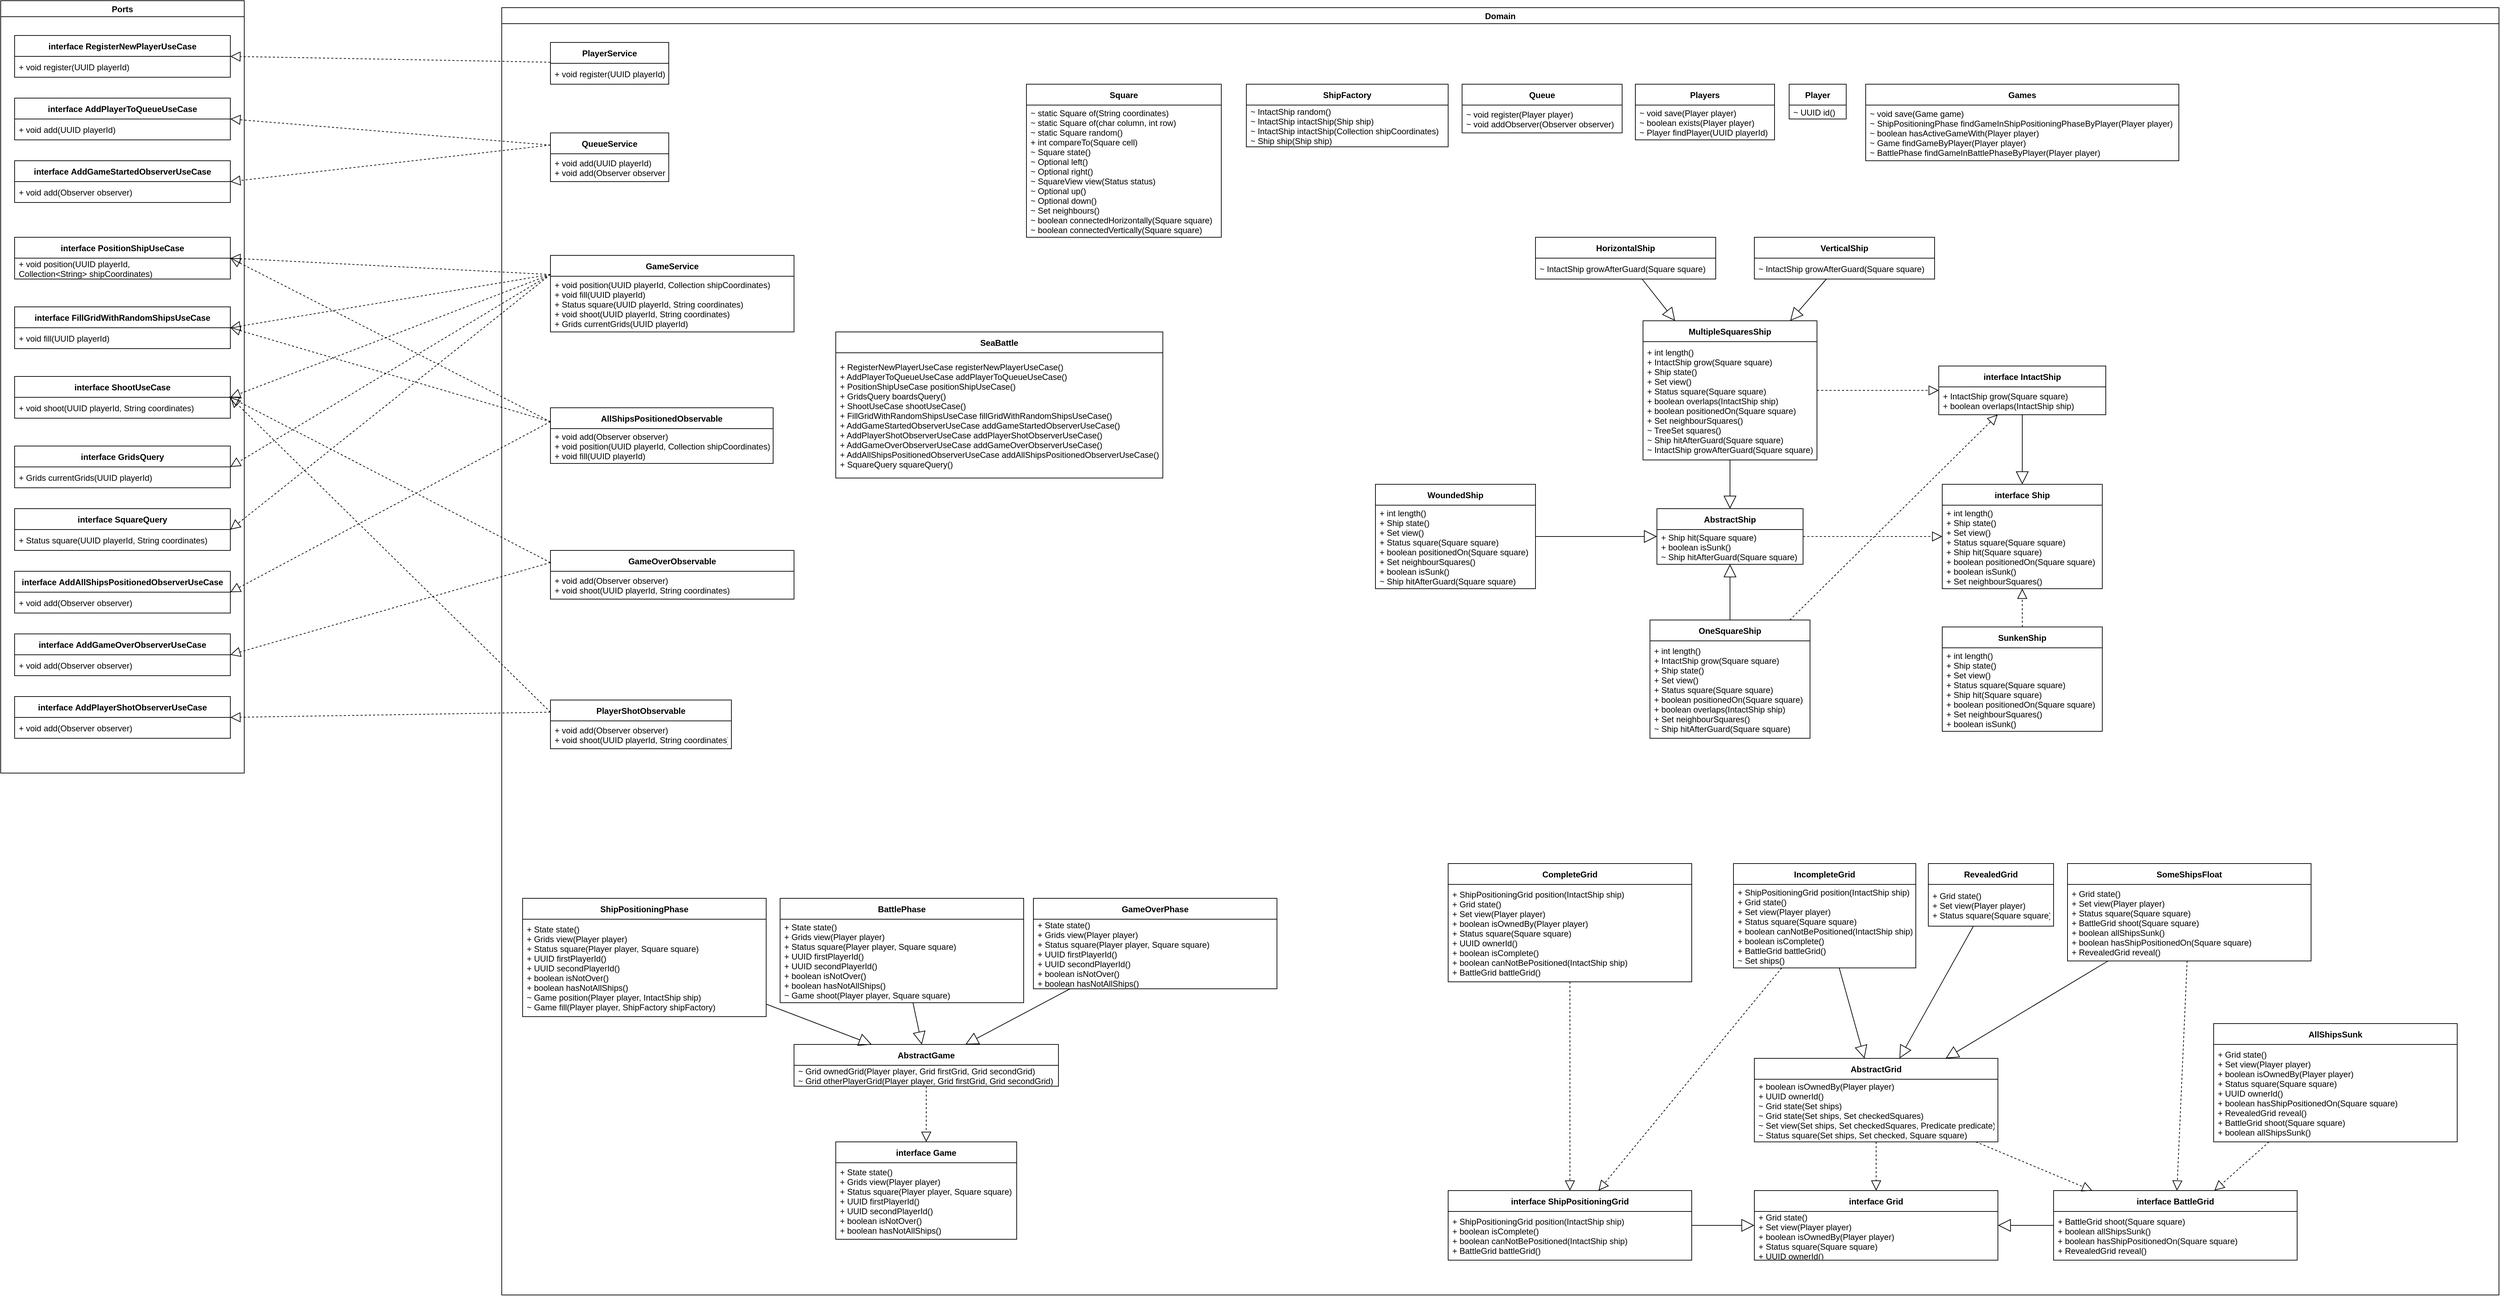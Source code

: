 <mxfile version="20.5.1" type="device"><diagram id="7n2-_HFx-lLQDC8TAGRD" name="Страница 1"><mxGraphModel dx="3000" dy="2751" grid="1" gridSize="10" guides="1" tooltips="1" connect="1" arrows="1" fold="1" page="1" pageScale="1" pageWidth="827" pageHeight="1169" math="0" shadow="0"><root><mxCell id="0"/><mxCell id="1" parent="0"/><mxCell id="sZHVCnMcfyvWGRVpjvd8-37" value="Ports" style="swimlane;" vertex="1" parent="1"><mxGeometry x="70" y="-1050" width="350" height="1110" as="geometry"/></mxCell><mxCell id="sZHVCnMcfyvWGRVpjvd8-6" value="interface RegisterNewPlayerUseCase" style="swimlane;fontStyle=1;childLayout=stackLayout;horizontal=1;startSize=30;horizontalStack=0;resizeParent=1;resizeParentMax=0;resizeLast=0;collapsible=1;marginBottom=0;" vertex="1" parent="sZHVCnMcfyvWGRVpjvd8-37"><mxGeometry x="20" y="50" width="310" height="60" as="geometry"/></mxCell><mxCell id="sZHVCnMcfyvWGRVpjvd8-9" value="+ void register(UUID playerId)" style="text;strokeColor=none;fillColor=none;align=left;verticalAlign=middle;spacingLeft=4;spacingRight=4;overflow=hidden;points=[[0,0.5],[1,0.5]];portConstraint=eastwest;rotatable=0;" vertex="1" parent="sZHVCnMcfyvWGRVpjvd8-6"><mxGeometry y="30" width="310" height="30" as="geometry"/></mxCell><mxCell id="sZHVCnMcfyvWGRVpjvd8-10" value="interface AddPlayerToQueueUseCase" style="swimlane;fontStyle=1;childLayout=stackLayout;horizontal=1;startSize=30;horizontalStack=0;resizeParent=1;resizeParentMax=0;resizeLast=0;collapsible=1;marginBottom=0;" vertex="1" parent="sZHVCnMcfyvWGRVpjvd8-37"><mxGeometry x="20" y="140" width="310" height="60" as="geometry"/></mxCell><mxCell id="sZHVCnMcfyvWGRVpjvd8-11" value="+ void add(UUID playerId)" style="text;strokeColor=none;fillColor=none;align=left;verticalAlign=middle;spacingLeft=4;spacingRight=4;overflow=hidden;points=[[0,0.5],[1,0.5]];portConstraint=eastwest;rotatable=0;" vertex="1" parent="sZHVCnMcfyvWGRVpjvd8-10"><mxGeometry y="30" width="310" height="30" as="geometry"/></mxCell><mxCell id="sZHVCnMcfyvWGRVpjvd8-25" value="interface PositionShipUseCase" style="swimlane;fontStyle=1;childLayout=stackLayout;horizontal=1;startSize=30;horizontalStack=0;resizeParent=1;resizeParentMax=0;resizeLast=0;collapsible=1;marginBottom=0;" vertex="1" parent="sZHVCnMcfyvWGRVpjvd8-37"><mxGeometry x="20" y="340" width="310" height="60" as="geometry"/></mxCell><mxCell id="sZHVCnMcfyvWGRVpjvd8-26" value="+ void position(UUID playerId, &#10;Collection&lt;String&gt; shipCoordinates)" style="text;strokeColor=none;fillColor=none;align=left;verticalAlign=middle;spacingLeft=4;spacingRight=4;overflow=hidden;points=[[0,0.5],[1,0.5]];portConstraint=eastwest;rotatable=0;" vertex="1" parent="sZHVCnMcfyvWGRVpjvd8-25"><mxGeometry y="30" width="310" height="30" as="geometry"/></mxCell><mxCell id="sZHVCnMcfyvWGRVpjvd8-17" value="interface AddGameStartedObserverUseCase" style="swimlane;fontStyle=1;childLayout=stackLayout;horizontal=1;startSize=30;horizontalStack=0;resizeParent=1;resizeParentMax=0;resizeLast=0;collapsible=1;marginBottom=0;" vertex="1" parent="sZHVCnMcfyvWGRVpjvd8-37"><mxGeometry x="20" y="230" width="310" height="60" as="geometry"/></mxCell><mxCell id="sZHVCnMcfyvWGRVpjvd8-18" value="+ void add(Observer observer)" style="text;strokeColor=none;fillColor=none;align=left;verticalAlign=middle;spacingLeft=4;spacingRight=4;overflow=hidden;points=[[0,0.5],[1,0.5]];portConstraint=eastwest;rotatable=0;" vertex="1" parent="sZHVCnMcfyvWGRVpjvd8-17"><mxGeometry y="30" width="310" height="30" as="geometry"/></mxCell><mxCell id="sZHVCnMcfyvWGRVpjvd8-21" value="interface FillGridWithRandomShipsUseCase" style="swimlane;fontStyle=1;childLayout=stackLayout;horizontal=1;startSize=30;horizontalStack=0;resizeParent=1;resizeParentMax=0;resizeLast=0;collapsible=1;marginBottom=0;" vertex="1" parent="sZHVCnMcfyvWGRVpjvd8-37"><mxGeometry x="20" y="440" width="310" height="60" as="geometry"/></mxCell><mxCell id="sZHVCnMcfyvWGRVpjvd8-22" value="+ void fill(UUID playerId)" style="text;strokeColor=none;fillColor=none;align=left;verticalAlign=middle;spacingLeft=4;spacingRight=4;overflow=hidden;points=[[0,0.5],[1,0.5]];portConstraint=eastwest;rotatable=0;" vertex="1" parent="sZHVCnMcfyvWGRVpjvd8-21"><mxGeometry y="30" width="310" height="30" as="geometry"/></mxCell><mxCell id="sZHVCnMcfyvWGRVpjvd8-27" value="interface ShootUseCase" style="swimlane;fontStyle=1;childLayout=stackLayout;horizontal=1;startSize=30;horizontalStack=0;resizeParent=1;resizeParentMax=0;resizeLast=0;collapsible=1;marginBottom=0;" vertex="1" parent="sZHVCnMcfyvWGRVpjvd8-37"><mxGeometry x="20" y="540" width="310" height="60" as="geometry"/></mxCell><mxCell id="sZHVCnMcfyvWGRVpjvd8-28" value="+ void shoot(UUID playerId, String coordinates)" style="text;strokeColor=none;fillColor=none;align=left;verticalAlign=middle;spacingLeft=4;spacingRight=4;overflow=hidden;points=[[0,0.5],[1,0.5]];portConstraint=eastwest;rotatable=0;" vertex="1" parent="sZHVCnMcfyvWGRVpjvd8-27"><mxGeometry y="30" width="310" height="30" as="geometry"/></mxCell><mxCell id="sZHVCnMcfyvWGRVpjvd8-15" value="interface AddGameOverObserverUseCase" style="swimlane;fontStyle=1;childLayout=stackLayout;horizontal=1;startSize=30;horizontalStack=0;resizeParent=1;resizeParentMax=0;resizeLast=0;collapsible=1;marginBottom=0;" vertex="1" parent="sZHVCnMcfyvWGRVpjvd8-37"><mxGeometry x="20" y="910" width="310" height="60" as="geometry"/></mxCell><mxCell id="sZHVCnMcfyvWGRVpjvd8-16" value="+ void add(Observer observer)" style="text;strokeColor=none;fillColor=none;align=left;verticalAlign=middle;spacingLeft=4;spacingRight=4;overflow=hidden;points=[[0,0.5],[1,0.5]];portConstraint=eastwest;rotatable=0;" vertex="1" parent="sZHVCnMcfyvWGRVpjvd8-15"><mxGeometry y="30" width="310" height="30" as="geometry"/></mxCell><mxCell id="sZHVCnMcfyvWGRVpjvd8-23" value="interface GridsQuery" style="swimlane;fontStyle=1;childLayout=stackLayout;horizontal=1;startSize=30;horizontalStack=0;resizeParent=1;resizeParentMax=0;resizeLast=0;collapsible=1;marginBottom=0;" vertex="1" parent="sZHVCnMcfyvWGRVpjvd8-37"><mxGeometry x="20" y="640" width="310" height="60" as="geometry"/></mxCell><mxCell id="sZHVCnMcfyvWGRVpjvd8-24" value="+ Grids currentGrids(UUID playerId)" style="text;strokeColor=none;fillColor=none;align=left;verticalAlign=middle;spacingLeft=4;spacingRight=4;overflow=hidden;points=[[0,0.5],[1,0.5]];portConstraint=eastwest;rotatable=0;" vertex="1" parent="sZHVCnMcfyvWGRVpjvd8-23"><mxGeometry y="30" width="310" height="30" as="geometry"/></mxCell><mxCell id="sZHVCnMcfyvWGRVpjvd8-19" value="interface AddPlayerShotObserverUseCase" style="swimlane;fontStyle=1;childLayout=stackLayout;horizontal=1;startSize=30;horizontalStack=0;resizeParent=1;resizeParentMax=0;resizeLast=0;collapsible=1;marginBottom=0;" vertex="1" parent="sZHVCnMcfyvWGRVpjvd8-37"><mxGeometry x="20" y="1000" width="310" height="60" as="geometry"/></mxCell><mxCell id="sZHVCnMcfyvWGRVpjvd8-20" value="+ void add(Observer observer)" style="text;strokeColor=none;fillColor=none;align=left;verticalAlign=middle;spacingLeft=4;spacingRight=4;overflow=hidden;points=[[0,0.5],[1,0.5]];portConstraint=eastwest;rotatable=0;" vertex="1" parent="sZHVCnMcfyvWGRVpjvd8-19"><mxGeometry y="30" width="310" height="30" as="geometry"/></mxCell><mxCell id="sZHVCnMcfyvWGRVpjvd8-29" value="interface SquareQuery" style="swimlane;fontStyle=1;childLayout=stackLayout;horizontal=1;startSize=30;horizontalStack=0;resizeParent=1;resizeParentMax=0;resizeLast=0;collapsible=1;marginBottom=0;" vertex="1" parent="sZHVCnMcfyvWGRVpjvd8-37"><mxGeometry x="20" y="730" width="310" height="60" as="geometry"/></mxCell><mxCell id="sZHVCnMcfyvWGRVpjvd8-30" value="+ Status square(UUID playerId, String coordinates)" style="text;strokeColor=none;fillColor=none;align=left;verticalAlign=middle;spacingLeft=4;spacingRight=4;overflow=hidden;points=[[0,0.5],[1,0.5]];portConstraint=eastwest;rotatable=0;" vertex="1" parent="sZHVCnMcfyvWGRVpjvd8-29"><mxGeometry y="30" width="310" height="30" as="geometry"/></mxCell><mxCell id="sZHVCnMcfyvWGRVpjvd8-13" value="interface AddAllShipsPositionedObserverUseCase" style="swimlane;fontStyle=1;childLayout=stackLayout;horizontal=1;startSize=30;horizontalStack=0;resizeParent=1;resizeParentMax=0;resizeLast=0;collapsible=1;marginBottom=0;" vertex="1" parent="sZHVCnMcfyvWGRVpjvd8-37"><mxGeometry x="20" y="820" width="310" height="60" as="geometry"/></mxCell><mxCell id="sZHVCnMcfyvWGRVpjvd8-14" value="+ void add(Observer observer)" style="text;strokeColor=none;fillColor=none;align=left;verticalAlign=middle;spacingLeft=4;spacingRight=4;overflow=hidden;points=[[0,0.5],[1,0.5]];portConstraint=eastwest;rotatable=0;" vertex="1" parent="sZHVCnMcfyvWGRVpjvd8-13"><mxGeometry y="30" width="310" height="30" as="geometry"/></mxCell><mxCell id="sZHVCnMcfyvWGRVpjvd8-38" value="Domain" style="swimlane;" vertex="1" parent="1"><mxGeometry x="790" y="-1040" width="2870" height="1850" as="geometry"/></mxCell><mxCell id="sZHVCnMcfyvWGRVpjvd8-71" value="AllShipsPositionedObservable" style="swimlane;fontStyle=1;childLayout=stackLayout;horizontal=1;startSize=30;horizontalStack=0;resizeParent=1;resizeParentMax=0;resizeLast=0;collapsible=1;marginBottom=0;" vertex="1" parent="sZHVCnMcfyvWGRVpjvd8-38"><mxGeometry x="70" y="575" width="320" height="80" as="geometry"/></mxCell><mxCell id="sZHVCnMcfyvWGRVpjvd8-72" value="+ void add(Observer observer)&#10;+ void position(UUID playerId, Collection shipCoordinates)&#10;+ void fill(UUID playerId)" style="text;strokeColor=none;fillColor=none;align=left;verticalAlign=middle;spacingLeft=4;spacingRight=4;overflow=hidden;points=[[0,0.5],[1,0.5]];portConstraint=eastwest;rotatable=0;" vertex="1" parent="sZHVCnMcfyvWGRVpjvd8-71"><mxGeometry y="30" width="320" height="50" as="geometry"/></mxCell><mxCell id="sZHVCnMcfyvWGRVpjvd8-83" value="BattlePhase" style="swimlane;fontStyle=1;childLayout=stackLayout;horizontal=1;startSize=30;horizontalStack=0;resizeParent=1;resizeParentMax=0;resizeLast=0;collapsible=1;marginBottom=0;" vertex="1" parent="sZHVCnMcfyvWGRVpjvd8-38"><mxGeometry x="400" y="1280" width="350" height="150" as="geometry"/></mxCell><mxCell id="sZHVCnMcfyvWGRVpjvd8-84" value="+ State state()&#10;+ Grids view(Player player)&#10;+ Status square(Player player, Square square)&#10;+ UUID firstPlayerId()&#10;+ UUID secondPlayerId()&#10;+ boolean isNotOver()&#10;+ boolean hasNotAllShips()&#10;~ Game shoot(Player player, Square square)" style="text;strokeColor=none;fillColor=none;align=left;verticalAlign=middle;spacingLeft=4;spacingRight=4;overflow=hidden;points=[[0,0.5],[1,0.5]];portConstraint=eastwest;rotatable=0;" vertex="1" parent="sZHVCnMcfyvWGRVpjvd8-83"><mxGeometry y="30" width="350" height="120" as="geometry"/></mxCell><mxCell id="sZHVCnMcfyvWGRVpjvd8-92" value="GameOverObservable" style="swimlane;fontStyle=1;childLayout=stackLayout;horizontal=1;startSize=30;horizontalStack=0;resizeParent=1;resizeParentMax=0;resizeLast=0;collapsible=1;marginBottom=0;" vertex="1" parent="sZHVCnMcfyvWGRVpjvd8-38"><mxGeometry x="70" y="780" width="350" height="70" as="geometry"/></mxCell><mxCell id="sZHVCnMcfyvWGRVpjvd8-93" value="+ void add(Observer observer)&#10;+ void shoot(UUID playerId, String coordinates)" style="text;strokeColor=none;fillColor=none;align=left;verticalAlign=middle;spacingLeft=4;spacingRight=4;overflow=hidden;points=[[0,0.5],[1,0.5]];portConstraint=eastwest;rotatable=0;" vertex="1" parent="sZHVCnMcfyvWGRVpjvd8-92"><mxGeometry y="30" width="350" height="40" as="geometry"/></mxCell><mxCell id="sZHVCnMcfyvWGRVpjvd8-100" value="Games" style="swimlane;fontStyle=1;childLayout=stackLayout;horizontal=1;startSize=30;horizontalStack=0;resizeParent=1;resizeParentMax=0;resizeLast=0;collapsible=1;marginBottom=0;" vertex="1" parent="sZHVCnMcfyvWGRVpjvd8-38"><mxGeometry x="1960" y="110" width="450" height="110" as="geometry"/></mxCell><mxCell id="sZHVCnMcfyvWGRVpjvd8-101" value="~ void save(Game game)&#10;~ ShipPositioningPhase findGameInShipPositioningPhaseByPlayer(Player player)&#10;~ boolean hasActiveGameWith(Player player)&#10;~ Game findGameByPlayer(Player player)&#10;~ BattlePhase findGameInBattlePhaseByPlayer(Player player)" style="text;strokeColor=none;fillColor=none;align=left;verticalAlign=middle;spacingLeft=4;spacingRight=4;overflow=hidden;points=[[0,0.5],[1,0.5]];portConstraint=eastwest;rotatable=0;" vertex="1" parent="sZHVCnMcfyvWGRVpjvd8-100"><mxGeometry y="30" width="450" height="80" as="geometry"/></mxCell><mxCell id="sZHVCnMcfyvWGRVpjvd8-39" value="SeaBattle" style="swimlane;fontStyle=1;childLayout=stackLayout;horizontal=1;startSize=30;horizontalStack=0;resizeParent=1;resizeParentMax=0;resizeLast=0;collapsible=1;marginBottom=0;" vertex="1" parent="sZHVCnMcfyvWGRVpjvd8-38"><mxGeometry x="480" y="466" width="470" height="210" as="geometry"/></mxCell><mxCell id="sZHVCnMcfyvWGRVpjvd8-42" value="+ RegisterNewPlayerUseCase registerNewPlayerUseCase()&#10;+ AddPlayerToQueueUseCase addPlayerToQueueUseCase()&#10;+ PositionShipUseCase positionShipUseCase()&#10;+ GridsQuery boardsQuery()&#10;+ ShootUseCase shootUseCase()&#10;+ FillGridWithRandomShipsUseCase fillGridWithRandomShipsUseCase()&#10;+ AddGameStartedObserverUseCase addGameStartedObserverUseCase()&#10;+ AddPlayerShotObserverUseCase addPlayerShotObserverUseCase()&#10;+ AddGameOverObserverUseCase addGameOverObserverUseCase()&#10;+ AddAllShipsPositionedObserverUseCase addAllShipsPositionedObserverUseCase()&#10;+ SquareQuery squareQuery()" style="text;strokeColor=none;fillColor=none;align=left;verticalAlign=middle;spacingLeft=4;spacingRight=4;overflow=hidden;points=[[0,0.5],[1,0.5]];portConstraint=eastwest;rotatable=0;" vertex="1" parent="sZHVCnMcfyvWGRVpjvd8-39"><mxGeometry y="30" width="470" height="180" as="geometry"/></mxCell><mxCell id="sZHVCnMcfyvWGRVpjvd8-58" value="interface Game" style="swimlane;fontStyle=1;childLayout=stackLayout;horizontal=1;startSize=30;horizontalStack=0;resizeParent=1;resizeParentMax=0;resizeLast=0;collapsible=1;marginBottom=0;" vertex="1" parent="sZHVCnMcfyvWGRVpjvd8-38"><mxGeometry x="480" y="1630" width="260" height="140" as="geometry"/></mxCell><mxCell id="sZHVCnMcfyvWGRVpjvd8-59" value="+ State state()&#10;+ Grids view(Player player)&#10;+ Status square(Player player, Square square)&#10;+ UUID firstPlayerId()&#10;+ UUID secondPlayerId()&#10;+ boolean isNotOver()&#10;+ boolean hasNotAllShips()" style="text;strokeColor=none;fillColor=none;align=left;verticalAlign=middle;spacingLeft=4;spacingRight=4;overflow=hidden;points=[[0,0.5],[1,0.5]];portConstraint=eastwest;rotatable=0;" vertex="1" parent="sZHVCnMcfyvWGRVpjvd8-58"><mxGeometry y="30" width="260" height="110" as="geometry"/></mxCell><mxCell id="sZHVCnMcfyvWGRVpjvd8-54" value="AbstractGame" style="swimlane;fontStyle=1;childLayout=stackLayout;horizontal=1;startSize=30;horizontalStack=0;resizeParent=1;resizeParentMax=0;resizeLast=0;collapsible=1;marginBottom=0;" vertex="1" parent="sZHVCnMcfyvWGRVpjvd8-38"><mxGeometry x="420" y="1490" width="380" height="60" as="geometry"/></mxCell><mxCell id="sZHVCnMcfyvWGRVpjvd8-55" value="~ Grid ownedGrid(Player player, Grid firstGrid, Grid secondGrid)&#10;~ Grid otherPlayerGrid(Player player, Grid firstGrid, Grid secondGrid)" style="text;strokeColor=none;fillColor=none;align=left;verticalAlign=middle;spacingLeft=4;spacingRight=4;overflow=hidden;points=[[0,0.5],[1,0.5]];portConstraint=eastwest;rotatable=0;" vertex="1" parent="sZHVCnMcfyvWGRVpjvd8-54"><mxGeometry y="30" width="380" height="30" as="geometry"/></mxCell><mxCell id="sZHVCnMcfyvWGRVpjvd8-60" value="" style="endArrow=block;dashed=1;endFill=0;endSize=12;html=1;rounded=0;strokeColor=default;" edge="1" parent="sZHVCnMcfyvWGRVpjvd8-38" source="sZHVCnMcfyvWGRVpjvd8-54" target="sZHVCnMcfyvWGRVpjvd8-58"><mxGeometry width="160" relative="1" as="geometry"><mxPoint x="110" y="1120" as="sourcePoint"/><mxPoint x="270" y="1120" as="targetPoint"/></mxGeometry></mxCell><mxCell id="sZHVCnMcfyvWGRVpjvd8-85" value="" style="endArrow=block;endSize=16;endFill=0;html=1;rounded=0;strokeColor=default;" edge="1" parent="sZHVCnMcfyvWGRVpjvd8-38" source="sZHVCnMcfyvWGRVpjvd8-83" target="sZHVCnMcfyvWGRVpjvd8-54"><mxGeometry x="-0.295" y="20" width="160" relative="1" as="geometry"><mxPoint x="540" y="1110" as="sourcePoint"/><mxPoint x="700" y="1110" as="targetPoint"/><mxPoint as="offset"/></mxGeometry></mxCell><mxCell id="sZHVCnMcfyvWGRVpjvd8-99" value="" style="endArrow=block;endSize=16;endFill=0;html=1;rounded=0;strokeColor=default;" edge="1" parent="sZHVCnMcfyvWGRVpjvd8-38" source="sZHVCnMcfyvWGRVpjvd8-96" target="sZHVCnMcfyvWGRVpjvd8-54"><mxGeometry x="-0.295" y="20" width="160" relative="1" as="geometry"><mxPoint x="880" y="1290" as="sourcePoint"/><mxPoint x="670" y="1430" as="targetPoint"/><mxPoint as="offset"/></mxGeometry></mxCell><mxCell id="sZHVCnMcfyvWGRVpjvd8-66" value="AbstractShip" style="swimlane;fontStyle=1;childLayout=stackLayout;horizontal=1;startSize=30;horizontalStack=0;resizeParent=1;resizeParentMax=0;resizeLast=0;collapsible=1;marginBottom=0;" vertex="1" parent="sZHVCnMcfyvWGRVpjvd8-38"><mxGeometry x="1660" y="720" width="210" height="80" as="geometry"/></mxCell><mxCell id="sZHVCnMcfyvWGRVpjvd8-67" value="+ Ship hit(Square square)&#10;+ boolean isSunk()&#10;~ Ship hitAfterGuard(Square square)" style="text;strokeColor=none;fillColor=none;align=left;verticalAlign=middle;spacingLeft=4;spacingRight=4;overflow=hidden;points=[[0,0.5],[1,0.5]];portConstraint=eastwest;rotatable=0;" vertex="1" parent="sZHVCnMcfyvWGRVpjvd8-66"><mxGeometry y="30" width="210" height="50" as="geometry"/></mxCell><mxCell id="sZHVCnMcfyvWGRVpjvd8-68" value="interface Ship" style="swimlane;fontStyle=1;childLayout=stackLayout;horizontal=1;startSize=30;horizontalStack=0;resizeParent=1;resizeParentMax=0;resizeLast=0;collapsible=1;marginBottom=0;" vertex="1" parent="sZHVCnMcfyvWGRVpjvd8-38"><mxGeometry x="2070" y="685" width="230" height="150" as="geometry"/></mxCell><mxCell id="sZHVCnMcfyvWGRVpjvd8-69" value="+ int length()&#10;+ Ship state()&#10;+ Set view()&#10;+ Status square(Square square)&#10;+ Ship hit(Square square)&#10;+ boolean positionedOn(Square square)&#10;+ boolean isSunk()&#10;+ Set neighbourSquares()" style="text;strokeColor=none;fillColor=none;align=left;verticalAlign=middle;spacingLeft=4;spacingRight=4;overflow=hidden;points=[[0,0.5],[1,0.5]];portConstraint=eastwest;rotatable=0;" vertex="1" parent="sZHVCnMcfyvWGRVpjvd8-68"><mxGeometry y="30" width="230" height="120" as="geometry"/></mxCell><mxCell id="sZHVCnMcfyvWGRVpjvd8-70" value="" style="endArrow=block;dashed=1;endFill=0;endSize=12;html=1;rounded=0;strokeColor=default;" edge="1" parent="sZHVCnMcfyvWGRVpjvd8-38" source="sZHVCnMcfyvWGRVpjvd8-66" target="sZHVCnMcfyvWGRVpjvd8-68"><mxGeometry width="160" relative="1" as="geometry"><mxPoint x="710" y="1460" as="sourcePoint"/><mxPoint x="870" y="1460" as="targetPoint"/></mxGeometry></mxCell><mxCell id="sZHVCnMcfyvWGRVpjvd8-102" value="GameService" style="swimlane;fontStyle=1;childLayout=stackLayout;horizontal=1;startSize=30;horizontalStack=0;resizeParent=1;resizeParentMax=0;resizeLast=0;collapsible=1;marginBottom=0;" vertex="1" parent="sZHVCnMcfyvWGRVpjvd8-38"><mxGeometry x="70" y="356" width="350" height="110" as="geometry"/></mxCell><mxCell id="sZHVCnMcfyvWGRVpjvd8-103" value="+ void position(UUID playerId, Collection shipCoordinates)&#10;+ void fill(UUID playerId)&#10;+ Status square(UUID playerId, String coordinates)&#10;+ void shoot(UUID playerId, String coordinates)&#10;+ Grids currentGrids(UUID playerId)" style="text;strokeColor=none;fillColor=none;align=left;verticalAlign=middle;spacingLeft=4;spacingRight=4;overflow=hidden;points=[[0,0.5],[1,0.5]];portConstraint=eastwest;rotatable=0;" vertex="1" parent="sZHVCnMcfyvWGRVpjvd8-102"><mxGeometry y="30" width="350" height="80" as="geometry"/></mxCell><mxCell id="sZHVCnMcfyvWGRVpjvd8-111" value="MultipleSquaresShip" style="swimlane;fontStyle=1;childLayout=stackLayout;horizontal=1;startSize=30;horizontalStack=0;resizeParent=1;resizeParentMax=0;resizeLast=0;collapsible=1;marginBottom=0;" vertex="1" parent="sZHVCnMcfyvWGRVpjvd8-38"><mxGeometry x="1640" y="450" width="250" height="200" as="geometry"/></mxCell><mxCell id="sZHVCnMcfyvWGRVpjvd8-112" value="+ int length()&#10;+ IntactShip grow(Square square)&#10;+ Ship state()&#10;+ Set view()&#10;+ Status square(Square square)&#10;+ boolean overlaps(IntactShip ship)&#10;+ boolean positionedOn(Square square)&#10;+ Set neighbourSquares()&#10;~ TreeSet squares()&#10;~ Ship hitAfterGuard(Square square)&#10;~ IntactShip growAfterGuard(Square square)" style="text;strokeColor=none;fillColor=none;align=left;verticalAlign=middle;spacingLeft=4;spacingRight=4;overflow=hidden;points=[[0,0.5],[1,0.5]];portConstraint=eastwest;rotatable=0;" vertex="1" parent="sZHVCnMcfyvWGRVpjvd8-111"><mxGeometry y="30" width="250" height="170" as="geometry"/></mxCell><mxCell id="sZHVCnMcfyvWGRVpjvd8-113" value="" style="endArrow=block;endSize=16;endFill=0;html=1;rounded=0;strokeColor=default;" edge="1" parent="sZHVCnMcfyvWGRVpjvd8-38" source="sZHVCnMcfyvWGRVpjvd8-111" target="sZHVCnMcfyvWGRVpjvd8-66"><mxGeometry x="-0.295" y="20" width="160" relative="1" as="geometry"><mxPoint x="1750" y="550" as="sourcePoint"/><mxPoint x="1880" y="600" as="targetPoint"/><mxPoint as="offset"/></mxGeometry></mxCell><mxCell id="sZHVCnMcfyvWGRVpjvd8-114" value="interface IntactShip" style="swimlane;fontStyle=1;childLayout=stackLayout;horizontal=1;startSize=30;horizontalStack=0;resizeParent=1;resizeParentMax=0;resizeLast=0;collapsible=1;marginBottom=0;" vertex="1" parent="sZHVCnMcfyvWGRVpjvd8-38"><mxGeometry x="2065" y="515" width="240" height="70" as="geometry"/></mxCell><mxCell id="sZHVCnMcfyvWGRVpjvd8-115" value="+ IntactShip grow(Square square)&#10;+ boolean overlaps(IntactShip ship)" style="text;strokeColor=none;fillColor=none;align=left;verticalAlign=middle;spacingLeft=4;spacingRight=4;overflow=hidden;points=[[0,0.5],[1,0.5]];portConstraint=eastwest;rotatable=0;" vertex="1" parent="sZHVCnMcfyvWGRVpjvd8-114"><mxGeometry y="30" width="240" height="40" as="geometry"/></mxCell><mxCell id="sZHVCnMcfyvWGRVpjvd8-116" value="" style="endArrow=block;endSize=16;endFill=0;html=1;rounded=0;strokeColor=default;" edge="1" parent="sZHVCnMcfyvWGRVpjvd8-38" source="sZHVCnMcfyvWGRVpjvd8-114" target="sZHVCnMcfyvWGRVpjvd8-68"><mxGeometry x="-0.295" y="20" width="160" relative="1" as="geometry"><mxPoint x="1530" y="608.181" as="sourcePoint"/><mxPoint x="1620" y="599.999" as="targetPoint"/><mxPoint as="offset"/></mxGeometry></mxCell><mxCell id="sZHVCnMcfyvWGRVpjvd8-117" value="" style="endArrow=block;dashed=1;endFill=0;endSize=12;html=1;rounded=0;strokeColor=default;" edge="1" parent="sZHVCnMcfyvWGRVpjvd8-38" source="sZHVCnMcfyvWGRVpjvd8-111" target="sZHVCnMcfyvWGRVpjvd8-114"><mxGeometry width="160" relative="1" as="geometry"><mxPoint x="2175" y="400" as="sourcePoint"/><mxPoint x="2175" y="550" as="targetPoint"/></mxGeometry></mxCell><mxCell id="sZHVCnMcfyvWGRVpjvd8-118" value="HorizontalShip" style="swimlane;fontStyle=1;childLayout=stackLayout;horizontal=1;startSize=30;horizontalStack=0;resizeParent=1;resizeParentMax=0;resizeLast=0;collapsible=1;marginBottom=0;" vertex="1" parent="sZHVCnMcfyvWGRVpjvd8-38"><mxGeometry x="1485.5" y="330" width="259" height="60" as="geometry"/></mxCell><mxCell id="sZHVCnMcfyvWGRVpjvd8-119" value="~ IntactShip growAfterGuard(Square square)" style="text;strokeColor=none;fillColor=none;align=left;verticalAlign=middle;spacingLeft=4;spacingRight=4;overflow=hidden;points=[[0,0.5],[1,0.5]];portConstraint=eastwest;rotatable=0;" vertex="1" parent="sZHVCnMcfyvWGRVpjvd8-118"><mxGeometry y="30" width="259" height="30" as="geometry"/></mxCell><mxCell id="sZHVCnMcfyvWGRVpjvd8-120" value="" style="endArrow=block;endSize=16;endFill=0;html=1;rounded=0;strokeColor=default;" edge="1" parent="sZHVCnMcfyvWGRVpjvd8-38" source="sZHVCnMcfyvWGRVpjvd8-118" target="sZHVCnMcfyvWGRVpjvd8-111"><mxGeometry x="-0.295" y="20" width="160" relative="1" as="geometry"><mxPoint x="1750" y="544.896" as="sourcePoint"/><mxPoint x="2028.2" y="400" as="targetPoint"/><mxPoint as="offset"/></mxGeometry></mxCell><mxCell id="sZHVCnMcfyvWGRVpjvd8-121" value="VerticalShip" style="swimlane;fontStyle=1;childLayout=stackLayout;horizontal=1;startSize=30;horizontalStack=0;resizeParent=1;resizeParentMax=0;resizeLast=0;collapsible=1;marginBottom=0;" vertex="1" parent="sZHVCnMcfyvWGRVpjvd8-38"><mxGeometry x="1800" y="330" width="259" height="60" as="geometry"/></mxCell><mxCell id="sZHVCnMcfyvWGRVpjvd8-122" value="~ IntactShip growAfterGuard(Square square)" style="text;strokeColor=none;fillColor=none;align=left;verticalAlign=middle;spacingLeft=4;spacingRight=4;overflow=hidden;points=[[0,0.5],[1,0.5]];portConstraint=eastwest;rotatable=0;" vertex="1" parent="sZHVCnMcfyvWGRVpjvd8-121"><mxGeometry y="30" width="259" height="30" as="geometry"/></mxCell><mxCell id="sZHVCnMcfyvWGRVpjvd8-123" value="" style="endArrow=block;endSize=16;endFill=0;html=1;rounded=0;strokeColor=default;" edge="1" parent="sZHVCnMcfyvWGRVpjvd8-38" source="sZHVCnMcfyvWGRVpjvd8-121" target="sZHVCnMcfyvWGRVpjvd8-111"><mxGeometry x="-0.295" y="20" width="160" relative="1" as="geometry"><mxPoint x="1523.938" y="400" as="sourcePoint"/><mxPoint x="1576.875" y="510" as="targetPoint"/><mxPoint as="offset"/></mxGeometry></mxCell><mxCell id="sZHVCnMcfyvWGRVpjvd8-130" value="OneSquareShip" style="swimlane;fontStyle=1;childLayout=stackLayout;horizontal=1;startSize=30;horizontalStack=0;resizeParent=1;resizeParentMax=0;resizeLast=0;collapsible=1;marginBottom=0;" vertex="1" parent="sZHVCnMcfyvWGRVpjvd8-38"><mxGeometry x="1650" y="880" width="230" height="170" as="geometry"/></mxCell><mxCell id="sZHVCnMcfyvWGRVpjvd8-131" value="+ int length()&#10;+ IntactShip grow(Square square)&#10;+ Ship state()&#10;+ Set view()&#10;+ Status square(Square square)&#10;+ boolean positionedOn(Square square)&#10;+ boolean overlaps(IntactShip ship)&#10;+ Set neighbourSquares()&#10;~ Ship hitAfterGuard(Square square)" style="text;strokeColor=none;fillColor=none;align=left;verticalAlign=middle;spacingLeft=4;spacingRight=4;overflow=hidden;points=[[0,0.5],[1,0.5]];portConstraint=eastwest;rotatable=0;" vertex="1" parent="sZHVCnMcfyvWGRVpjvd8-130"><mxGeometry y="30" width="230" height="140" as="geometry"/></mxCell><mxCell id="sZHVCnMcfyvWGRVpjvd8-132" value="" style="endArrow=block;endSize=16;endFill=0;html=1;rounded=0;strokeColor=default;" edge="1" parent="sZHVCnMcfyvWGRVpjvd8-38" source="sZHVCnMcfyvWGRVpjvd8-130" target="sZHVCnMcfyvWGRVpjvd8-66"><mxGeometry x="-0.295" y="20" width="160" relative="1" as="geometry"><mxPoint x="1768.938" y="400" as="sourcePoint"/><mxPoint x="1693.542" y="510" as="targetPoint"/><mxPoint as="offset"/></mxGeometry></mxCell><mxCell id="sZHVCnMcfyvWGRVpjvd8-133" value="" style="endArrow=block;dashed=1;endFill=0;endSize=12;html=1;rounded=0;strokeColor=default;" edge="1" parent="sZHVCnMcfyvWGRVpjvd8-38" source="sZHVCnMcfyvWGRVpjvd8-130" target="sZHVCnMcfyvWGRVpjvd8-114"><mxGeometry width="160" relative="1" as="geometry"><mxPoint x="1750" y="661.768" as="sourcePoint"/><mxPoint x="2035.488" y="780" as="targetPoint"/></mxGeometry></mxCell><mxCell id="sZHVCnMcfyvWGRVpjvd8-134" value="Player" style="swimlane;fontStyle=1;childLayout=stackLayout;horizontal=1;startSize=30;horizontalStack=0;resizeParent=1;resizeParentMax=0;resizeLast=0;collapsible=1;marginBottom=0;" vertex="1" parent="sZHVCnMcfyvWGRVpjvd8-38"><mxGeometry x="1850" y="110" width="82" height="50" as="geometry"/></mxCell><mxCell id="sZHVCnMcfyvWGRVpjvd8-135" value="~ UUID id()" style="text;strokeColor=none;fillColor=none;align=left;verticalAlign=middle;spacingLeft=4;spacingRight=4;overflow=hidden;points=[[0,0.5],[1,0.5]];portConstraint=eastwest;rotatable=0;" vertex="1" parent="sZHVCnMcfyvWGRVpjvd8-134"><mxGeometry y="30" width="82" height="20" as="geometry"/></mxCell><mxCell id="sZHVCnMcfyvWGRVpjvd8-136" value="Players" style="swimlane;fontStyle=1;childLayout=stackLayout;horizontal=1;startSize=30;horizontalStack=0;resizeParent=1;resizeParentMax=0;resizeLast=0;collapsible=1;marginBottom=0;" vertex="1" parent="sZHVCnMcfyvWGRVpjvd8-38"><mxGeometry x="1629" y="110" width="200" height="80" as="geometry"/></mxCell><mxCell id="sZHVCnMcfyvWGRVpjvd8-137" value="~ void save(Player player)&#10;~ boolean exists(Player player)&#10;~ Player findPlayer(UUID playerId)" style="text;strokeColor=none;fillColor=none;align=left;verticalAlign=middle;spacingLeft=4;spacingRight=4;overflow=hidden;points=[[0,0.5],[1,0.5]];portConstraint=eastwest;rotatable=0;" vertex="1" parent="sZHVCnMcfyvWGRVpjvd8-136"><mxGeometry y="30" width="200" height="50" as="geometry"/></mxCell><mxCell id="sZHVCnMcfyvWGRVpjvd8-138" value="PlayerService" style="swimlane;fontStyle=1;childLayout=stackLayout;horizontal=1;startSize=30;horizontalStack=0;resizeParent=1;resizeParentMax=0;resizeLast=0;collapsible=1;marginBottom=0;" vertex="1" parent="sZHVCnMcfyvWGRVpjvd8-38"><mxGeometry x="70" y="50" width="170" height="60" as="geometry"/></mxCell><mxCell id="sZHVCnMcfyvWGRVpjvd8-139" value="+ void register(UUID playerId)" style="text;strokeColor=none;fillColor=none;align=left;verticalAlign=middle;spacingLeft=4;spacingRight=4;overflow=hidden;points=[[0,0.5],[1,0.5]];portConstraint=eastwest;rotatable=0;" vertex="1" parent="sZHVCnMcfyvWGRVpjvd8-138"><mxGeometry y="30" width="170" height="30" as="geometry"/></mxCell><mxCell id="sZHVCnMcfyvWGRVpjvd8-141" value="PlayerShotObservable" style="swimlane;fontStyle=1;childLayout=stackLayout;horizontal=1;startSize=30;horizontalStack=0;resizeParent=1;resizeParentMax=0;resizeLast=0;collapsible=1;marginBottom=0;" vertex="1" parent="sZHVCnMcfyvWGRVpjvd8-38"><mxGeometry x="70" y="995" width="260" height="70" as="geometry"/></mxCell><mxCell id="sZHVCnMcfyvWGRVpjvd8-142" value="+ void add(Observer observer)&#10;+ void shoot(UUID playerId, String coordinates)" style="text;strokeColor=none;fillColor=none;align=left;verticalAlign=middle;spacingLeft=4;spacingRight=4;overflow=hidden;points=[[0,0.5],[1,0.5]];portConstraint=eastwest;rotatable=0;" vertex="1" parent="sZHVCnMcfyvWGRVpjvd8-141"><mxGeometry y="30" width="260" height="40" as="geometry"/></mxCell><mxCell id="sZHVCnMcfyvWGRVpjvd8-145" value="Queue" style="swimlane;fontStyle=1;childLayout=stackLayout;horizontal=1;startSize=30;horizontalStack=0;resizeParent=1;resizeParentMax=0;resizeLast=0;collapsible=1;marginBottom=0;" vertex="1" parent="sZHVCnMcfyvWGRVpjvd8-38"><mxGeometry x="1380" y="110" width="230" height="70" as="geometry"/></mxCell><mxCell id="sZHVCnMcfyvWGRVpjvd8-146" value="~ void register(Player player)&#10;~ void addObserver(Observer observer)" style="text;strokeColor=none;fillColor=none;align=left;verticalAlign=middle;spacingLeft=4;spacingRight=4;overflow=hidden;points=[[0,0.5],[1,0.5]];portConstraint=eastwest;rotatable=0;" vertex="1" parent="sZHVCnMcfyvWGRVpjvd8-145"><mxGeometry y="30" width="230" height="40" as="geometry"/></mxCell><mxCell id="sZHVCnMcfyvWGRVpjvd8-147" value="QueueService" style="swimlane;fontStyle=1;childLayout=stackLayout;horizontal=1;startSize=30;horizontalStack=0;resizeParent=1;resizeParentMax=0;resizeLast=0;collapsible=1;marginBottom=0;" vertex="1" parent="sZHVCnMcfyvWGRVpjvd8-38"><mxGeometry x="70" y="180" width="170" height="70" as="geometry"/></mxCell><mxCell id="sZHVCnMcfyvWGRVpjvd8-148" value="+ void add(UUID playerId)&#10;+ void add(Observer observer)" style="text;strokeColor=none;fillColor=none;align=left;verticalAlign=middle;spacingLeft=4;spacingRight=4;overflow=hidden;points=[[0,0.5],[1,0.5]];portConstraint=eastwest;rotatable=0;" vertex="1" parent="sZHVCnMcfyvWGRVpjvd8-147"><mxGeometry y="30" width="170" height="40" as="geometry"/></mxCell><mxCell id="sZHVCnMcfyvWGRVpjvd8-154" value="ShipFactory" style="swimlane;fontStyle=1;childLayout=stackLayout;horizontal=1;startSize=30;horizontalStack=0;resizeParent=1;resizeParentMax=0;resizeLast=0;collapsible=1;marginBottom=0;" vertex="1" parent="sZHVCnMcfyvWGRVpjvd8-38"><mxGeometry x="1070" y="110" width="290" height="90" as="geometry"/></mxCell><mxCell id="sZHVCnMcfyvWGRVpjvd8-155" value="~ IntactShip random()&#10;~ IntactShip intactShip(Ship ship)&#10;~ IntactShip intactShip(Collection shipCoordinates)&#10;~ Ship ship(Ship ship)" style="text;strokeColor=none;fillColor=none;align=left;verticalAlign=middle;spacingLeft=4;spacingRight=4;overflow=hidden;points=[[0,0.5],[1,0.5]];portConstraint=eastwest;rotatable=0;" vertex="1" parent="sZHVCnMcfyvWGRVpjvd8-154"><mxGeometry y="30" width="290" height="60" as="geometry"/></mxCell><mxCell id="sZHVCnMcfyvWGRVpjvd8-156" value="ShipPositioningPhase" style="swimlane;fontStyle=1;childLayout=stackLayout;horizontal=1;startSize=30;horizontalStack=0;resizeParent=1;resizeParentMax=0;resizeLast=0;collapsible=1;marginBottom=0;" vertex="1" parent="sZHVCnMcfyvWGRVpjvd8-38"><mxGeometry x="30" y="1280" width="350" height="170" as="geometry"/></mxCell><mxCell id="sZHVCnMcfyvWGRVpjvd8-157" value="+ State state()&#10;+ Grids view(Player player)&#10;+ Status square(Player player, Square square)&#10;+ UUID firstPlayerId()&#10;+ UUID secondPlayerId()&#10;+ boolean isNotOver()&#10;+ boolean hasNotAllShips()&#10;~ Game position(Player player, IntactShip ship)&#10;~ Game fill(Player player, ShipFactory shipFactory)" style="text;strokeColor=none;fillColor=none;align=left;verticalAlign=middle;spacingLeft=4;spacingRight=4;overflow=hidden;points=[[0,0.5],[1,0.5]];portConstraint=eastwest;rotatable=0;" vertex="1" parent="sZHVCnMcfyvWGRVpjvd8-156"><mxGeometry y="30" width="350" height="140" as="geometry"/></mxCell><mxCell id="sZHVCnMcfyvWGRVpjvd8-158" value="" style="endArrow=block;endSize=16;endFill=0;html=1;rounded=0;strokeColor=default;" edge="1" parent="sZHVCnMcfyvWGRVpjvd8-38" source="sZHVCnMcfyvWGRVpjvd8-156" target="sZHVCnMcfyvWGRVpjvd8-54"><mxGeometry x="-0.295" y="20" width="160" relative="1" as="geometry"><mxPoint x="439.574" y="1370" as="sourcePoint"/><mxPoint x="586.17" y="1500" as="targetPoint"/><mxPoint as="offset"/></mxGeometry></mxCell><mxCell id="sZHVCnMcfyvWGRVpjvd8-165" value="Square" style="swimlane;fontStyle=1;childLayout=stackLayout;horizontal=1;startSize=30;horizontalStack=0;resizeParent=1;resizeParentMax=0;resizeLast=0;collapsible=1;marginBottom=0;" vertex="1" parent="sZHVCnMcfyvWGRVpjvd8-38"><mxGeometry x="754" y="110" width="280" height="220" as="geometry"/></mxCell><mxCell id="sZHVCnMcfyvWGRVpjvd8-166" value="~ static Square of(String coordinates)&#10;~ static Square of(char column, int row)&#10;~ static Square random()&#10;+ int compareTo(Square cell)&#10;~ Square state()&#10;~ Optional left()&#10;~ Optional right()&#10;~ SquareView view(Status status)&#10;~ Optional up()&#10;~ Optional down()&#10;~ Set neighbours()&#10;~ boolean connectedHorizontally(Square square)&#10;~ boolean connectedVertically(Square square)" style="text;strokeColor=none;fillColor=none;align=left;verticalAlign=middle;spacingLeft=4;spacingRight=4;overflow=hidden;points=[[0,0.5],[1,0.5]];portConstraint=eastwest;rotatable=0;" vertex="1" parent="sZHVCnMcfyvWGRVpjvd8-165"><mxGeometry y="30" width="280" height="190" as="geometry"/></mxCell><mxCell id="sZHVCnMcfyvWGRVpjvd8-167" value="SunkenShip" style="swimlane;fontStyle=1;childLayout=stackLayout;horizontal=1;startSize=30;horizontalStack=0;resizeParent=1;resizeParentMax=0;resizeLast=0;collapsible=1;marginBottom=0;" vertex="1" parent="sZHVCnMcfyvWGRVpjvd8-38"><mxGeometry x="2070" y="890" width="230" height="150" as="geometry"/></mxCell><mxCell id="sZHVCnMcfyvWGRVpjvd8-168" value="+ int length()&#10;+ Ship state()&#10;+ Set view()&#10;+ Status square(Square square)&#10;+ Ship hit(Square square)&#10;+ boolean positionedOn(Square square)&#10;+ Set neighbourSquares()&#10;+ boolean isSunk()" style="text;strokeColor=none;fillColor=none;align=left;verticalAlign=middle;spacingLeft=4;spacingRight=4;overflow=hidden;points=[[0,0.5],[1,0.5]];portConstraint=eastwest;rotatable=0;" vertex="1" parent="sZHVCnMcfyvWGRVpjvd8-167"><mxGeometry y="30" width="230" height="120" as="geometry"/></mxCell><mxCell id="sZHVCnMcfyvWGRVpjvd8-169" value="" style="endArrow=block;dashed=1;endFill=0;endSize=12;html=1;rounded=0;strokeColor=default;" edge="1" parent="sZHVCnMcfyvWGRVpjvd8-38" source="sZHVCnMcfyvWGRVpjvd8-167" target="sZHVCnMcfyvWGRVpjvd8-68"><mxGeometry width="160" relative="1" as="geometry"><mxPoint x="1490" y="861.337" as="sourcePoint"/><mxPoint x="1760" y="829.257" as="targetPoint"/></mxGeometry></mxCell><mxCell id="sZHVCnMcfyvWGRVpjvd8-170" value="WoundedShip" style="swimlane;fontStyle=1;childLayout=stackLayout;horizontal=1;startSize=30;horizontalStack=0;resizeParent=1;resizeParentMax=0;resizeLast=0;collapsible=1;marginBottom=0;" vertex="1" parent="sZHVCnMcfyvWGRVpjvd8-38"><mxGeometry x="1255.5" y="685" width="230" height="150" as="geometry"/></mxCell><mxCell id="sZHVCnMcfyvWGRVpjvd8-171" value="+ int length()&#10;+ Ship state()&#10;+ Set view()&#10;+ Status square(Square square)&#10;+ boolean positionedOn(Square square)&#10;+ Set neighbourSquares()&#10;+ boolean isSunk()&#10;~ Ship hitAfterGuard(Square square)" style="text;strokeColor=none;fillColor=none;align=left;verticalAlign=middle;spacingLeft=4;spacingRight=4;overflow=hidden;points=[[0,0.5],[1,0.5]];portConstraint=eastwest;rotatable=0;" vertex="1" parent="sZHVCnMcfyvWGRVpjvd8-170"><mxGeometry y="30" width="230" height="120" as="geometry"/></mxCell><mxCell id="sZHVCnMcfyvWGRVpjvd8-172" value="" style="endArrow=block;endSize=16;endFill=0;html=1;rounded=0;strokeColor=default;" edge="1" parent="sZHVCnMcfyvWGRVpjvd8-38" source="sZHVCnMcfyvWGRVpjvd8-170" target="sZHVCnMcfyvWGRVpjvd8-66"><mxGeometry x="-0.295" y="20" width="160" relative="1" as="geometry"><mxPoint x="1796.989" y="980" as="sourcePoint"/><mxPoint x="2153.02" y="450" as="targetPoint"/><mxPoint as="offset"/></mxGeometry></mxCell><mxCell id="sZHVCnMcfyvWGRVpjvd8-96" value="GameOverPhase" style="swimlane;fontStyle=1;childLayout=stackLayout;horizontal=1;startSize=30;horizontalStack=0;resizeParent=1;resizeParentMax=0;resizeLast=0;collapsible=1;marginBottom=0;" vertex="1" parent="sZHVCnMcfyvWGRVpjvd8-38"><mxGeometry x="764" y="1280" width="350" height="130" as="geometry"/></mxCell><mxCell id="sZHVCnMcfyvWGRVpjvd8-97" value="+ State state()&#10;+ Grids view(Player player)&#10;+ Status square(Player player, Square square)&#10;+ UUID firstPlayerId()&#10;+ UUID secondPlayerId()&#10;+ boolean isNotOver()&#10;+ boolean hasNotAllShips()" style="text;strokeColor=none;fillColor=none;align=left;verticalAlign=middle;spacingLeft=4;spacingRight=4;overflow=hidden;points=[[0,0.5],[1,0.5]];portConstraint=eastwest;rotatable=0;" vertex="1" parent="sZHVCnMcfyvWGRVpjvd8-96"><mxGeometry y="30" width="350" height="100" as="geometry"/></mxCell><mxCell id="sZHVCnMcfyvWGRVpjvd8-63" value="interface Grid" style="swimlane;fontStyle=1;childLayout=stackLayout;horizontal=1;startSize=30;horizontalStack=0;resizeParent=1;resizeParentMax=0;resizeLast=0;collapsible=1;marginBottom=0;" vertex="1" parent="sZHVCnMcfyvWGRVpjvd8-38"><mxGeometry x="1800" y="1700" width="350" height="100" as="geometry"/></mxCell><mxCell id="sZHVCnMcfyvWGRVpjvd8-64" value="+ Grid state()&#10;+ Set view(Player player)&#10;+ boolean isOwnedBy(Player player)&#10;+ Status square(Square square)&#10;+ UUID ownerId()" style="text;strokeColor=none;fillColor=none;align=left;verticalAlign=middle;spacingLeft=4;spacingRight=4;overflow=hidden;points=[[0,0.5],[1,0.5]];portConstraint=eastwest;rotatable=0;" vertex="1" parent="sZHVCnMcfyvWGRVpjvd8-63"><mxGeometry y="30" width="350" height="70" as="geometry"/></mxCell><mxCell id="sZHVCnMcfyvWGRVpjvd8-65" value="" style="endArrow=block;dashed=1;endFill=0;endSize=12;html=1;rounded=0;strokeColor=default;" edge="1" parent="sZHVCnMcfyvWGRVpjvd8-38" source="sZHVCnMcfyvWGRVpjvd8-61" target="sZHVCnMcfyvWGRVpjvd8-63"><mxGeometry width="160" relative="1" as="geometry"><mxPoint x="1050" y="760" as="sourcePoint"/><mxPoint x="1210" y="760" as="targetPoint"/></mxGeometry></mxCell><mxCell id="sZHVCnMcfyvWGRVpjvd8-77" value="AllShipsSunk" style="swimlane;fontStyle=1;childLayout=stackLayout;horizontal=1;startSize=30;horizontalStack=0;resizeParent=1;resizeParentMax=0;resizeLast=0;collapsible=1;marginBottom=0;" vertex="1" parent="sZHVCnMcfyvWGRVpjvd8-38"><mxGeometry x="2460" y="1460" width="350" height="170" as="geometry"/></mxCell><mxCell id="sZHVCnMcfyvWGRVpjvd8-78" value="+ Grid state()&#10;+ Set view(Player player)&#10;+ boolean isOwnedBy(Player player)&#10;+ Status square(Square square)&#10;+ UUID ownerId()&#10;+ boolean hasShipPositionedOn(Square square)&#10;+ RevealedGrid reveal()&#10;+ BattleGrid shoot(Square square)&#10;+ boolean allShipsSunk()" style="text;strokeColor=none;fillColor=none;align=left;verticalAlign=middle;spacingLeft=4;spacingRight=4;overflow=hidden;points=[[0,0.5],[1,0.5]];portConstraint=eastwest;rotatable=0;" vertex="1" parent="sZHVCnMcfyvWGRVpjvd8-77"><mxGeometry y="30" width="350" height="140" as="geometry"/></mxCell><mxCell id="sZHVCnMcfyvWGRVpjvd8-79" value="interface BattleGrid" style="swimlane;fontStyle=1;childLayout=stackLayout;horizontal=1;startSize=30;horizontalStack=0;resizeParent=1;resizeParentMax=0;resizeLast=0;collapsible=1;marginBottom=0;" vertex="1" parent="sZHVCnMcfyvWGRVpjvd8-38"><mxGeometry x="2230" y="1700" width="350" height="100" as="geometry"/></mxCell><mxCell id="sZHVCnMcfyvWGRVpjvd8-80" value="+ BattleGrid shoot(Square square)&#10;+ boolean allShipsSunk()&#10;+ boolean hasShipPositionedOn(Square square)&#10;+ RevealedGrid reveal()" style="text;strokeColor=none;fillColor=none;align=left;verticalAlign=middle;spacingLeft=4;spacingRight=4;overflow=hidden;points=[[0,0.5],[1,0.5]];portConstraint=eastwest;rotatable=0;" vertex="1" parent="sZHVCnMcfyvWGRVpjvd8-79"><mxGeometry y="30" width="350" height="70" as="geometry"/></mxCell><mxCell id="sZHVCnMcfyvWGRVpjvd8-81" value="" style="endArrow=block;dashed=1;endFill=0;endSize=12;html=1;rounded=0;strokeColor=default;startArrow=none;" edge="1" parent="sZHVCnMcfyvWGRVpjvd8-38" source="sZHVCnMcfyvWGRVpjvd8-61" target="sZHVCnMcfyvWGRVpjvd8-79"><mxGeometry width="160" relative="1" as="geometry"><mxPoint x="1030" y="460" as="sourcePoint"/><mxPoint x="1190" y="460" as="targetPoint"/></mxGeometry></mxCell><mxCell id="sZHVCnMcfyvWGRVpjvd8-88" value="interface ShipPositioningGrid" style="swimlane;fontStyle=1;childLayout=stackLayout;horizontal=1;startSize=30;horizontalStack=0;resizeParent=1;resizeParentMax=0;resizeLast=0;collapsible=1;marginBottom=0;" vertex="1" parent="sZHVCnMcfyvWGRVpjvd8-38"><mxGeometry x="1360" y="1700" width="350" height="100" as="geometry"/></mxCell><mxCell id="sZHVCnMcfyvWGRVpjvd8-89" value="+ ShipPositioningGrid position(IntactShip ship)&#10;+ boolean isComplete()&#10;+ boolean canNotBePositioned(IntactShip ship)&#10;+ BattleGrid battleGrid()" style="text;strokeColor=none;fillColor=none;align=left;verticalAlign=middle;spacingLeft=4;spacingRight=4;overflow=hidden;points=[[0,0.5],[1,0.5]];portConstraint=eastwest;rotatable=0;" vertex="1" parent="sZHVCnMcfyvWGRVpjvd8-88"><mxGeometry y="30" width="350" height="70" as="geometry"/></mxCell><mxCell id="sZHVCnMcfyvWGRVpjvd8-90" value="" style="endArrow=block;endSize=16;endFill=0;html=1;rounded=0;strokeColor=default;" edge="1" parent="sZHVCnMcfyvWGRVpjvd8-38" source="sZHVCnMcfyvWGRVpjvd8-88" target="sZHVCnMcfyvWGRVpjvd8-63"><mxGeometry x="-0.295" y="20" width="160" relative="1" as="geometry"><mxPoint x="2312.22" y="460.0" as="sourcePoint"/><mxPoint x="2179.998" y="505.19" as="targetPoint"/><mxPoint as="offset"/></mxGeometry></mxCell><mxCell id="sZHVCnMcfyvWGRVpjvd8-86" value="CompleteGrid" style="swimlane;fontStyle=1;childLayout=stackLayout;horizontal=1;startSize=30;horizontalStack=0;resizeParent=1;resizeParentMax=0;resizeLast=0;collapsible=1;marginBottom=0;" vertex="1" parent="sZHVCnMcfyvWGRVpjvd8-38"><mxGeometry x="1360" y="1230" width="350" height="170" as="geometry"/></mxCell><mxCell id="sZHVCnMcfyvWGRVpjvd8-87" value="+ ShipPositioningGrid position(IntactShip ship)&#10;+ Grid state()&#10;+ Set view(Player player)&#10;+ boolean isOwnedBy(Player player)&#10;+ Status square(Square square)&#10;+ UUID ownerId()&#10;+ boolean isComplete()&#10;+ boolean canNotBePositioned(IntactShip ship)&#10;+ BattleGrid battleGrid()" style="text;strokeColor=none;fillColor=none;align=left;verticalAlign=middle;spacingLeft=4;spacingRight=4;overflow=hidden;points=[[0,0.5],[1,0.5]];portConstraint=eastwest;rotatable=0;" vertex="1" parent="sZHVCnMcfyvWGRVpjvd8-86"><mxGeometry y="30" width="350" height="140" as="geometry"/></mxCell><mxCell id="sZHVCnMcfyvWGRVpjvd8-91" value="" style="endArrow=block;dashed=1;endFill=0;endSize=12;html=1;rounded=0;strokeColor=default;" edge="1" parent="sZHVCnMcfyvWGRVpjvd8-38" source="sZHVCnMcfyvWGRVpjvd8-86" target="sZHVCnMcfyvWGRVpjvd8-88"><mxGeometry width="160" relative="1" as="geometry"><mxPoint x="1650" y="810" as="sourcePoint"/><mxPoint x="1810" y="810" as="targetPoint"/></mxGeometry></mxCell><mxCell id="sZHVCnMcfyvWGRVpjvd8-98" value="" style="endArrow=block;endSize=16;endFill=0;html=1;rounded=0;strokeColor=default;" edge="1" parent="sZHVCnMcfyvWGRVpjvd8-38" source="sZHVCnMcfyvWGRVpjvd8-79" target="sZHVCnMcfyvWGRVpjvd8-63"><mxGeometry x="-0.295" y="20" width="160" relative="1" as="geometry"><mxPoint x="1480" y="790.0" as="sourcePoint"/><mxPoint x="1370" y="680.0" as="targetPoint"/><mxPoint as="offset"/></mxGeometry></mxCell><mxCell id="sZHVCnMcfyvWGRVpjvd8-124" value="IncompleteGrid" style="swimlane;fontStyle=1;childLayout=stackLayout;horizontal=1;startSize=30;horizontalStack=0;resizeParent=1;resizeParentMax=0;resizeLast=0;collapsible=1;marginBottom=0;" vertex="1" parent="sZHVCnMcfyvWGRVpjvd8-38"><mxGeometry x="1770" y="1230" width="262" height="150" as="geometry"/></mxCell><mxCell id="sZHVCnMcfyvWGRVpjvd8-125" value="+ ShipPositioningGrid position(IntactShip ship)&#10;+ Grid state()&#10;+ Set view(Player player)&#10;+ Status square(Square square)&#10;+ boolean canNotBePositioned(IntactShip ship)&#10;+ boolean isComplete()&#10;+ BattleGrid battleGrid()&#10;~ Set ships()" style="text;strokeColor=none;fillColor=none;align=left;verticalAlign=middle;spacingLeft=4;spacingRight=4;overflow=hidden;points=[[0,0.5],[1,0.5]];portConstraint=eastwest;rotatable=0;" vertex="1" parent="sZHVCnMcfyvWGRVpjvd8-124"><mxGeometry y="30" width="262" height="120" as="geometry"/></mxCell><mxCell id="sZHVCnMcfyvWGRVpjvd8-61" value="AbstractGrid" style="swimlane;fontStyle=1;childLayout=stackLayout;horizontal=1;startSize=30;horizontalStack=0;resizeParent=1;resizeParentMax=0;resizeLast=0;collapsible=1;marginBottom=0;" vertex="1" parent="sZHVCnMcfyvWGRVpjvd8-38"><mxGeometry x="1800" y="1510" width="350" height="120" as="geometry"/></mxCell><mxCell id="sZHVCnMcfyvWGRVpjvd8-62" value="+ boolean isOwnedBy(Player player)&#10;+ UUID ownerId()&#10;~ Grid state(Set ships)&#10;~ Grid state(Set ships, Set checkedSquares)&#10;~ Set view(Set ships, Set checkedSquares, Predicate predicate)&#10;~ Status square(Set ships, Set checked, Square square)" style="text;strokeColor=none;fillColor=none;align=left;verticalAlign=middle;spacingLeft=4;spacingRight=4;overflow=hidden;points=[[0,0.5],[1,0.5]];portConstraint=eastwest;rotatable=0;" vertex="1" parent="sZHVCnMcfyvWGRVpjvd8-61"><mxGeometry y="30" width="350" height="90" as="geometry"/></mxCell><mxCell id="sZHVCnMcfyvWGRVpjvd8-127" value="" style="endArrow=block;dashed=1;endFill=0;endSize=12;html=1;rounded=0;strokeColor=default;" edge="1" parent="sZHVCnMcfyvWGRVpjvd8-38" source="sZHVCnMcfyvWGRVpjvd8-77" target="sZHVCnMcfyvWGRVpjvd8-79"><mxGeometry width="160" relative="1" as="geometry"><mxPoint x="2106.034" y="1680" as="sourcePoint"/><mxPoint x="2019.138" y="1860" as="targetPoint"/></mxGeometry></mxCell><mxCell id="sZHVCnMcfyvWGRVpjvd8-128" value="" style="endArrow=block;endSize=16;endFill=0;html=1;rounded=0;strokeColor=default;" edge="1" parent="sZHVCnMcfyvWGRVpjvd8-38" source="sZHVCnMcfyvWGRVpjvd8-124" target="sZHVCnMcfyvWGRVpjvd8-61"><mxGeometry x="-0.295" y="20" width="160" relative="1" as="geometry"><mxPoint x="1735" y="1810" as="sourcePoint"/><mxPoint x="1865" y="1860" as="targetPoint"/><mxPoint as="offset"/></mxGeometry></mxCell><mxCell id="sZHVCnMcfyvWGRVpjvd8-129" value="" style="endArrow=block;dashed=1;endFill=0;endSize=12;html=1;rounded=0;strokeColor=default;" edge="1" parent="sZHVCnMcfyvWGRVpjvd8-38" source="sZHVCnMcfyvWGRVpjvd8-124" target="sZHVCnMcfyvWGRVpjvd8-88"><mxGeometry width="160" relative="1" as="geometry"><mxPoint x="1860" y="1680" as="sourcePoint"/><mxPoint x="2020" y="1680" as="targetPoint"/></mxGeometry></mxCell><mxCell id="sZHVCnMcfyvWGRVpjvd8-151" value="RevealedGrid" style="swimlane;fontStyle=1;childLayout=stackLayout;horizontal=1;startSize=30;horizontalStack=0;resizeParent=1;resizeParentMax=0;resizeLast=0;collapsible=1;marginBottom=0;" vertex="1" parent="sZHVCnMcfyvWGRVpjvd8-38"><mxGeometry x="2050" y="1230" width="180" height="90" as="geometry"/></mxCell><mxCell id="sZHVCnMcfyvWGRVpjvd8-152" value="+ Grid state()&#10;+ Set view(Player player)&#10;+ Status square(Square square)" style="text;strokeColor=none;fillColor=none;align=left;verticalAlign=middle;spacingLeft=4;spacingRight=4;overflow=hidden;points=[[0,0.5],[1,0.5]];portConstraint=eastwest;rotatable=0;" vertex="1" parent="sZHVCnMcfyvWGRVpjvd8-151"><mxGeometry y="30" width="180" height="60" as="geometry"/></mxCell><mxCell id="sZHVCnMcfyvWGRVpjvd8-153" value="" style="endArrow=block;endSize=16;endFill=0;html=1;rounded=0;strokeColor=default;" edge="1" parent="sZHVCnMcfyvWGRVpjvd8-38" source="sZHVCnMcfyvWGRVpjvd8-151" target="sZHVCnMcfyvWGRVpjvd8-61"><mxGeometry x="-0.295" y="20" width="160" relative="1" as="geometry"><mxPoint x="1979.571" y="1600" as="sourcePoint"/><mxPoint x="1988.143" y="1675" as="targetPoint"/><mxPoint as="offset"/></mxGeometry></mxCell><mxCell id="sZHVCnMcfyvWGRVpjvd8-159" value="SomeShipsFloat" style="swimlane;fontStyle=1;childLayout=stackLayout;horizontal=1;startSize=30;horizontalStack=0;resizeParent=1;resizeParentMax=0;resizeLast=0;collapsible=1;marginBottom=0;" vertex="1" parent="sZHVCnMcfyvWGRVpjvd8-38"><mxGeometry x="2250" y="1230" width="350" height="140" as="geometry"/></mxCell><mxCell id="sZHVCnMcfyvWGRVpjvd8-160" value="+ Grid state()&#10;+ Set view(Player player)&#10;+ Status square(Square square)&#10;+ BattleGrid shoot(Square square)&#10;+ boolean allShipsSunk()&#10;+ boolean hasShipPositionedOn(Square square)&#10;+ RevealedGrid reveal()" style="text;strokeColor=none;fillColor=none;align=left;verticalAlign=middle;spacingLeft=4;spacingRight=4;overflow=hidden;points=[[0,0.5],[1,0.5]];portConstraint=eastwest;rotatable=0;" vertex="1" parent="sZHVCnMcfyvWGRVpjvd8-159"><mxGeometry y="30" width="350" height="110" as="geometry"/></mxCell><mxCell id="sZHVCnMcfyvWGRVpjvd8-163" value="" style="endArrow=block;endSize=16;endFill=0;html=1;rounded=0;strokeColor=default;" edge="1" parent="sZHVCnMcfyvWGRVpjvd8-38" source="sZHVCnMcfyvWGRVpjvd8-159" target="sZHVCnMcfyvWGRVpjvd8-61"><mxGeometry x="-0.295" y="20" width="160" relative="1" as="geometry"><mxPoint x="2359.997" y="1615" as="sourcePoint"/><mxPoint x="2239.06" y="1750" as="targetPoint"/><mxPoint as="offset"/></mxGeometry></mxCell><mxCell id="sZHVCnMcfyvWGRVpjvd8-164" value="" style="endArrow=block;dashed=1;endFill=0;endSize=12;html=1;rounded=0;strokeColor=default;" edge="1" parent="sZHVCnMcfyvWGRVpjvd8-38" source="sZHVCnMcfyvWGRVpjvd8-159" target="sZHVCnMcfyvWGRVpjvd8-79"><mxGeometry width="160" relative="1" as="geometry"><mxPoint x="2534.5" y="1795" as="sourcePoint"/><mxPoint x="2450" y="1860" as="targetPoint"/></mxGeometry></mxCell><mxCell id="sZHVCnMcfyvWGRVpjvd8-74" value="" style="endArrow=block;dashed=1;endFill=0;endSize=12;html=1;rounded=0;strokeColor=default;entryX=1;entryY=0.5;entryDx=0;entryDy=0;exitX=0;exitY=0.25;exitDx=0;exitDy=0;" edge="1" parent="1" source="sZHVCnMcfyvWGRVpjvd8-71" target="sZHVCnMcfyvWGRVpjvd8-25"><mxGeometry width="160" relative="1" as="geometry"><mxPoint x="787.273" y="470" as="sourcePoint"/><mxPoint x="444.545" y="730" as="targetPoint"/></mxGeometry></mxCell><mxCell id="sZHVCnMcfyvWGRVpjvd8-76" value="" style="endArrow=block;dashed=1;endFill=0;endSize=12;html=1;rounded=0;strokeColor=default;entryX=1;entryY=0.5;entryDx=0;entryDy=0;exitX=0;exitY=0.25;exitDx=0;exitDy=0;" edge="1" parent="1" source="sZHVCnMcfyvWGRVpjvd8-71" target="sZHVCnMcfyvWGRVpjvd8-21"><mxGeometry width="160" relative="1" as="geometry"><mxPoint x="868.87" y="370" as="sourcePoint"/><mxPoint x="509.995" y="40" as="targetPoint"/></mxGeometry></mxCell><mxCell id="sZHVCnMcfyvWGRVpjvd8-94" value="" style="endArrow=block;dashed=1;endFill=0;endSize=12;html=1;rounded=0;strokeColor=default;entryX=1;entryY=0.5;entryDx=0;entryDy=0;exitX=0;exitY=0.25;exitDx=0;exitDy=0;" edge="1" parent="1" source="sZHVCnMcfyvWGRVpjvd8-92" target="sZHVCnMcfyvWGRVpjvd8-15"><mxGeometry width="160" relative="1" as="geometry"><mxPoint x="750" y="500" as="sourcePoint"/><mxPoint x="910" y="500" as="targetPoint"/></mxGeometry></mxCell><mxCell id="sZHVCnMcfyvWGRVpjvd8-95" value="" style="endArrow=block;dashed=1;endFill=0;endSize=12;html=1;rounded=0;strokeColor=default;entryX=0.994;entryY=-0.031;entryDx=0;entryDy=0;entryPerimeter=0;exitX=0;exitY=0.25;exitDx=0;exitDy=0;" edge="1" parent="1" source="sZHVCnMcfyvWGRVpjvd8-92" target="sZHVCnMcfyvWGRVpjvd8-28"><mxGeometry width="160" relative="1" as="geometry"><mxPoint x="490" y="500" as="sourcePoint"/><mxPoint x="650" y="500" as="targetPoint"/></mxGeometry></mxCell><mxCell id="sZHVCnMcfyvWGRVpjvd8-104" value="" style="endArrow=block;dashed=1;endFill=0;endSize=12;html=1;rounded=0;strokeColor=default;entryX=1;entryY=0.5;entryDx=0;entryDy=0;exitX=0;exitY=0.25;exitDx=0;exitDy=0;" edge="1" parent="1" source="sZHVCnMcfyvWGRVpjvd8-102" target="sZHVCnMcfyvWGRVpjvd8-25"><mxGeometry width="160" relative="1" as="geometry"><mxPoint x="680" y="-430" as="sourcePoint"/><mxPoint x="590" y="-652.105" as="targetPoint"/></mxGeometry></mxCell><mxCell id="sZHVCnMcfyvWGRVpjvd8-105" value="" style="endArrow=block;dashed=1;endFill=0;endSize=12;html=1;rounded=0;strokeColor=default;entryX=1;entryY=0.5;entryDx=0;entryDy=0;exitX=0;exitY=0.25;exitDx=0;exitDy=0;" edge="1" parent="1" source="sZHVCnMcfyvWGRVpjvd8-102" target="sZHVCnMcfyvWGRVpjvd8-21"><mxGeometry width="160" relative="1" as="geometry"><mxPoint x="990" y="-320" as="sourcePoint"/><mxPoint x="550" y="111.481" as="targetPoint"/></mxGeometry></mxCell><mxCell id="sZHVCnMcfyvWGRVpjvd8-109" value="" style="endArrow=block;dashed=1;endFill=0;endSize=12;html=1;rounded=0;strokeColor=default;entryX=1;entryY=0.5;entryDx=0;entryDy=0;exitX=0;exitY=0.25;exitDx=0;exitDy=0;" edge="1" parent="1" source="sZHVCnMcfyvWGRVpjvd8-102" target="sZHVCnMcfyvWGRVpjvd8-23"><mxGeometry width="160" relative="1" as="geometry"><mxPoint x="920.787" y="-360" as="sourcePoint"/><mxPoint x="560" y="220" as="targetPoint"/></mxGeometry></mxCell><mxCell id="sZHVCnMcfyvWGRVpjvd8-110" value="" style="endArrow=block;dashed=1;endFill=0;endSize=12;html=1;rounded=0;strokeColor=default;entryX=1;entryY=0.5;entryDx=0;entryDy=0;exitX=0;exitY=0.25;exitDx=0;exitDy=0;" edge="1" parent="1" source="sZHVCnMcfyvWGRVpjvd8-102" target="sZHVCnMcfyvWGRVpjvd8-29"><mxGeometry width="160" relative="1" as="geometry"><mxPoint x="680" y="-680" as="sourcePoint"/><mxPoint x="710" y="340" as="targetPoint"/></mxGeometry></mxCell><mxCell id="sZHVCnMcfyvWGRVpjvd8-140" value="" style="endArrow=block;dashed=1;endFill=0;endSize=12;html=1;rounded=0;strokeColor=default;entryX=1;entryY=0.5;entryDx=0;entryDy=0;" edge="1" parent="1" source="sZHVCnMcfyvWGRVpjvd8-138" target="sZHVCnMcfyvWGRVpjvd8-6"><mxGeometry width="160" relative="1" as="geometry"><mxPoint x="910" y="-210" as="sourcePoint"/><mxPoint x="900" y="-50" as="targetPoint"/></mxGeometry></mxCell><mxCell id="sZHVCnMcfyvWGRVpjvd8-143" value="" style="endArrow=block;dashed=1;endFill=0;endSize=12;html=1;rounded=0;strokeColor=default;entryX=1;entryY=0.5;entryDx=0;entryDy=0;exitX=0;exitY=0.25;exitDx=0;exitDy=0;" edge="1" parent="1" source="sZHVCnMcfyvWGRVpjvd8-141" target="sZHVCnMcfyvWGRVpjvd8-27"><mxGeometry width="160" relative="1" as="geometry"><mxPoint x="820" y="-90" as="sourcePoint"/><mxPoint x="490" y="160" as="targetPoint"/></mxGeometry></mxCell><mxCell id="sZHVCnMcfyvWGRVpjvd8-144" value="" style="endArrow=block;dashed=1;endFill=0;endSize=12;html=1;rounded=0;strokeColor=default;entryX=1;entryY=0.5;entryDx=0;entryDy=0;exitX=0;exitY=0.25;exitDx=0;exitDy=0;" edge="1" parent="1" source="sZHVCnMcfyvWGRVpjvd8-141" target="sZHVCnMcfyvWGRVpjvd8-19"><mxGeometry width="160" relative="1" as="geometry"><mxPoint x="949.997" y="10.0" as="sourcePoint"/><mxPoint x="685.59" y="270.0" as="targetPoint"/></mxGeometry></mxCell><mxCell id="sZHVCnMcfyvWGRVpjvd8-149" value="" style="endArrow=block;dashed=1;endFill=0;endSize=12;html=1;rounded=0;strokeColor=default;entryX=1;entryY=0.5;entryDx=0;entryDy=0;exitX=0;exitY=0.25;exitDx=0;exitDy=0;" edge="1" parent="1" source="sZHVCnMcfyvWGRVpjvd8-147" target="sZHVCnMcfyvWGRVpjvd8-10"><mxGeometry width="160" relative="1" as="geometry"><mxPoint x="910" y="-20" as="sourcePoint"/><mxPoint x="561.111" y="-70" as="targetPoint"/></mxGeometry></mxCell><mxCell id="sZHVCnMcfyvWGRVpjvd8-150" value="" style="endArrow=block;dashed=1;endFill=0;endSize=12;html=1;rounded=0;strokeColor=default;entryX=1;entryY=0.5;entryDx=0;entryDy=0;exitX=0;exitY=0.25;exitDx=0;exitDy=0;" edge="1" parent="1" source="sZHVCnMcfyvWGRVpjvd8-147" target="sZHVCnMcfyvWGRVpjvd8-17"><mxGeometry width="160" relative="1" as="geometry"><mxPoint x="860.0" y="11.818" as="sourcePoint"/><mxPoint x="560" y="-70.0" as="targetPoint"/></mxGeometry></mxCell><mxCell id="sZHVCnMcfyvWGRVpjvd8-108" value="" style="endArrow=block;dashed=1;endFill=0;endSize=12;html=1;rounded=0;strokeColor=default;entryX=1;entryY=0.5;entryDx=0;entryDy=0;exitX=0;exitY=0.25;exitDx=0;exitDy=0;" edge="1" parent="1" source="sZHVCnMcfyvWGRVpjvd8-102" target="sZHVCnMcfyvWGRVpjvd8-27"><mxGeometry width="160" relative="1" as="geometry"><mxPoint x="1014.505" y="-320" as="sourcePoint"/><mxPoint x="570" y="-360" as="targetPoint"/></mxGeometry></mxCell><mxCell id="sZHVCnMcfyvWGRVpjvd8-73" value="" style="endArrow=block;dashed=1;endFill=0;endSize=12;html=1;rounded=0;strokeColor=default;entryX=1;entryY=0.5;entryDx=0;entryDy=0;exitX=0;exitY=0.25;exitDx=0;exitDy=0;" edge="1" parent="1" source="sZHVCnMcfyvWGRVpjvd8-71" target="sZHVCnMcfyvWGRVpjvd8-13"><mxGeometry width="160" relative="1" as="geometry"><mxPoint x="630" y="410" as="sourcePoint"/><mxPoint x="730" y="220" as="targetPoint"/></mxGeometry></mxCell></root></mxGraphModel></diagram></mxfile>